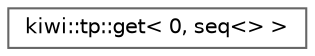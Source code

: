 digraph "Graphical Class Hierarchy"
{
 // LATEX_PDF_SIZE
  bgcolor="transparent";
  edge [fontname=Helvetica,fontsize=10,labelfontname=Helvetica,labelfontsize=10];
  node [fontname=Helvetica,fontsize=10,shape=box,height=0.2,width=0.4];
  rankdir="LR";
  Node0 [id="Node000000",label="kiwi::tp::get\< 0, seq\<\> \>",height=0.2,width=0.4,color="grey40", fillcolor="white", style="filled",URL="$structkiwi_1_1tp_1_1get_3_010_00_01seq_3_4_01_4.html",tooltip=" "];
}
